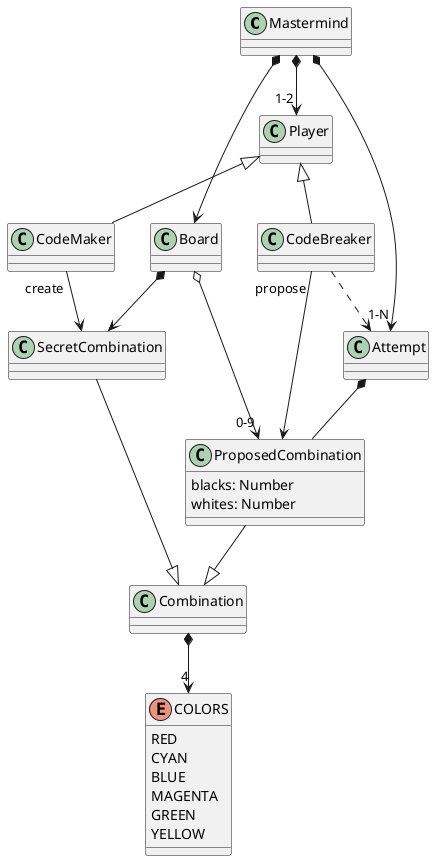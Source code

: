 @startuml Mastermind
class Mastermind
class Board
class Player
class CodeMaker
class CodeBreaker
class Attempt
class Combination
class SecretCombination
class ProposedCombination {
    blacks: Number
    whites: Number
}

enum COLORS {
    RED
    CYAN
    BLUE
    MAGENTA
    GREEN
    YELLOW
}
Mastermind *--> Board
Mastermind *--> "1-2" Player
Mastermind *--> "1-N" Attempt

Player <|-- CodeBreaker
Player <|-- CodeMaker
CodeBreaker ..> Attempt
Attempt *-- ProposedCombination
Combination *--> "4" COLORS
Combination <|-up- ProposedCombination
Combination <|-up- SecretCombination
CodeMaker "create" --> SecretCombination
CodeBreaker "propose" -->  ProposedCombination
Board *--> SecretCombination
Board o--> "0-9" ProposedCombination
@enduml